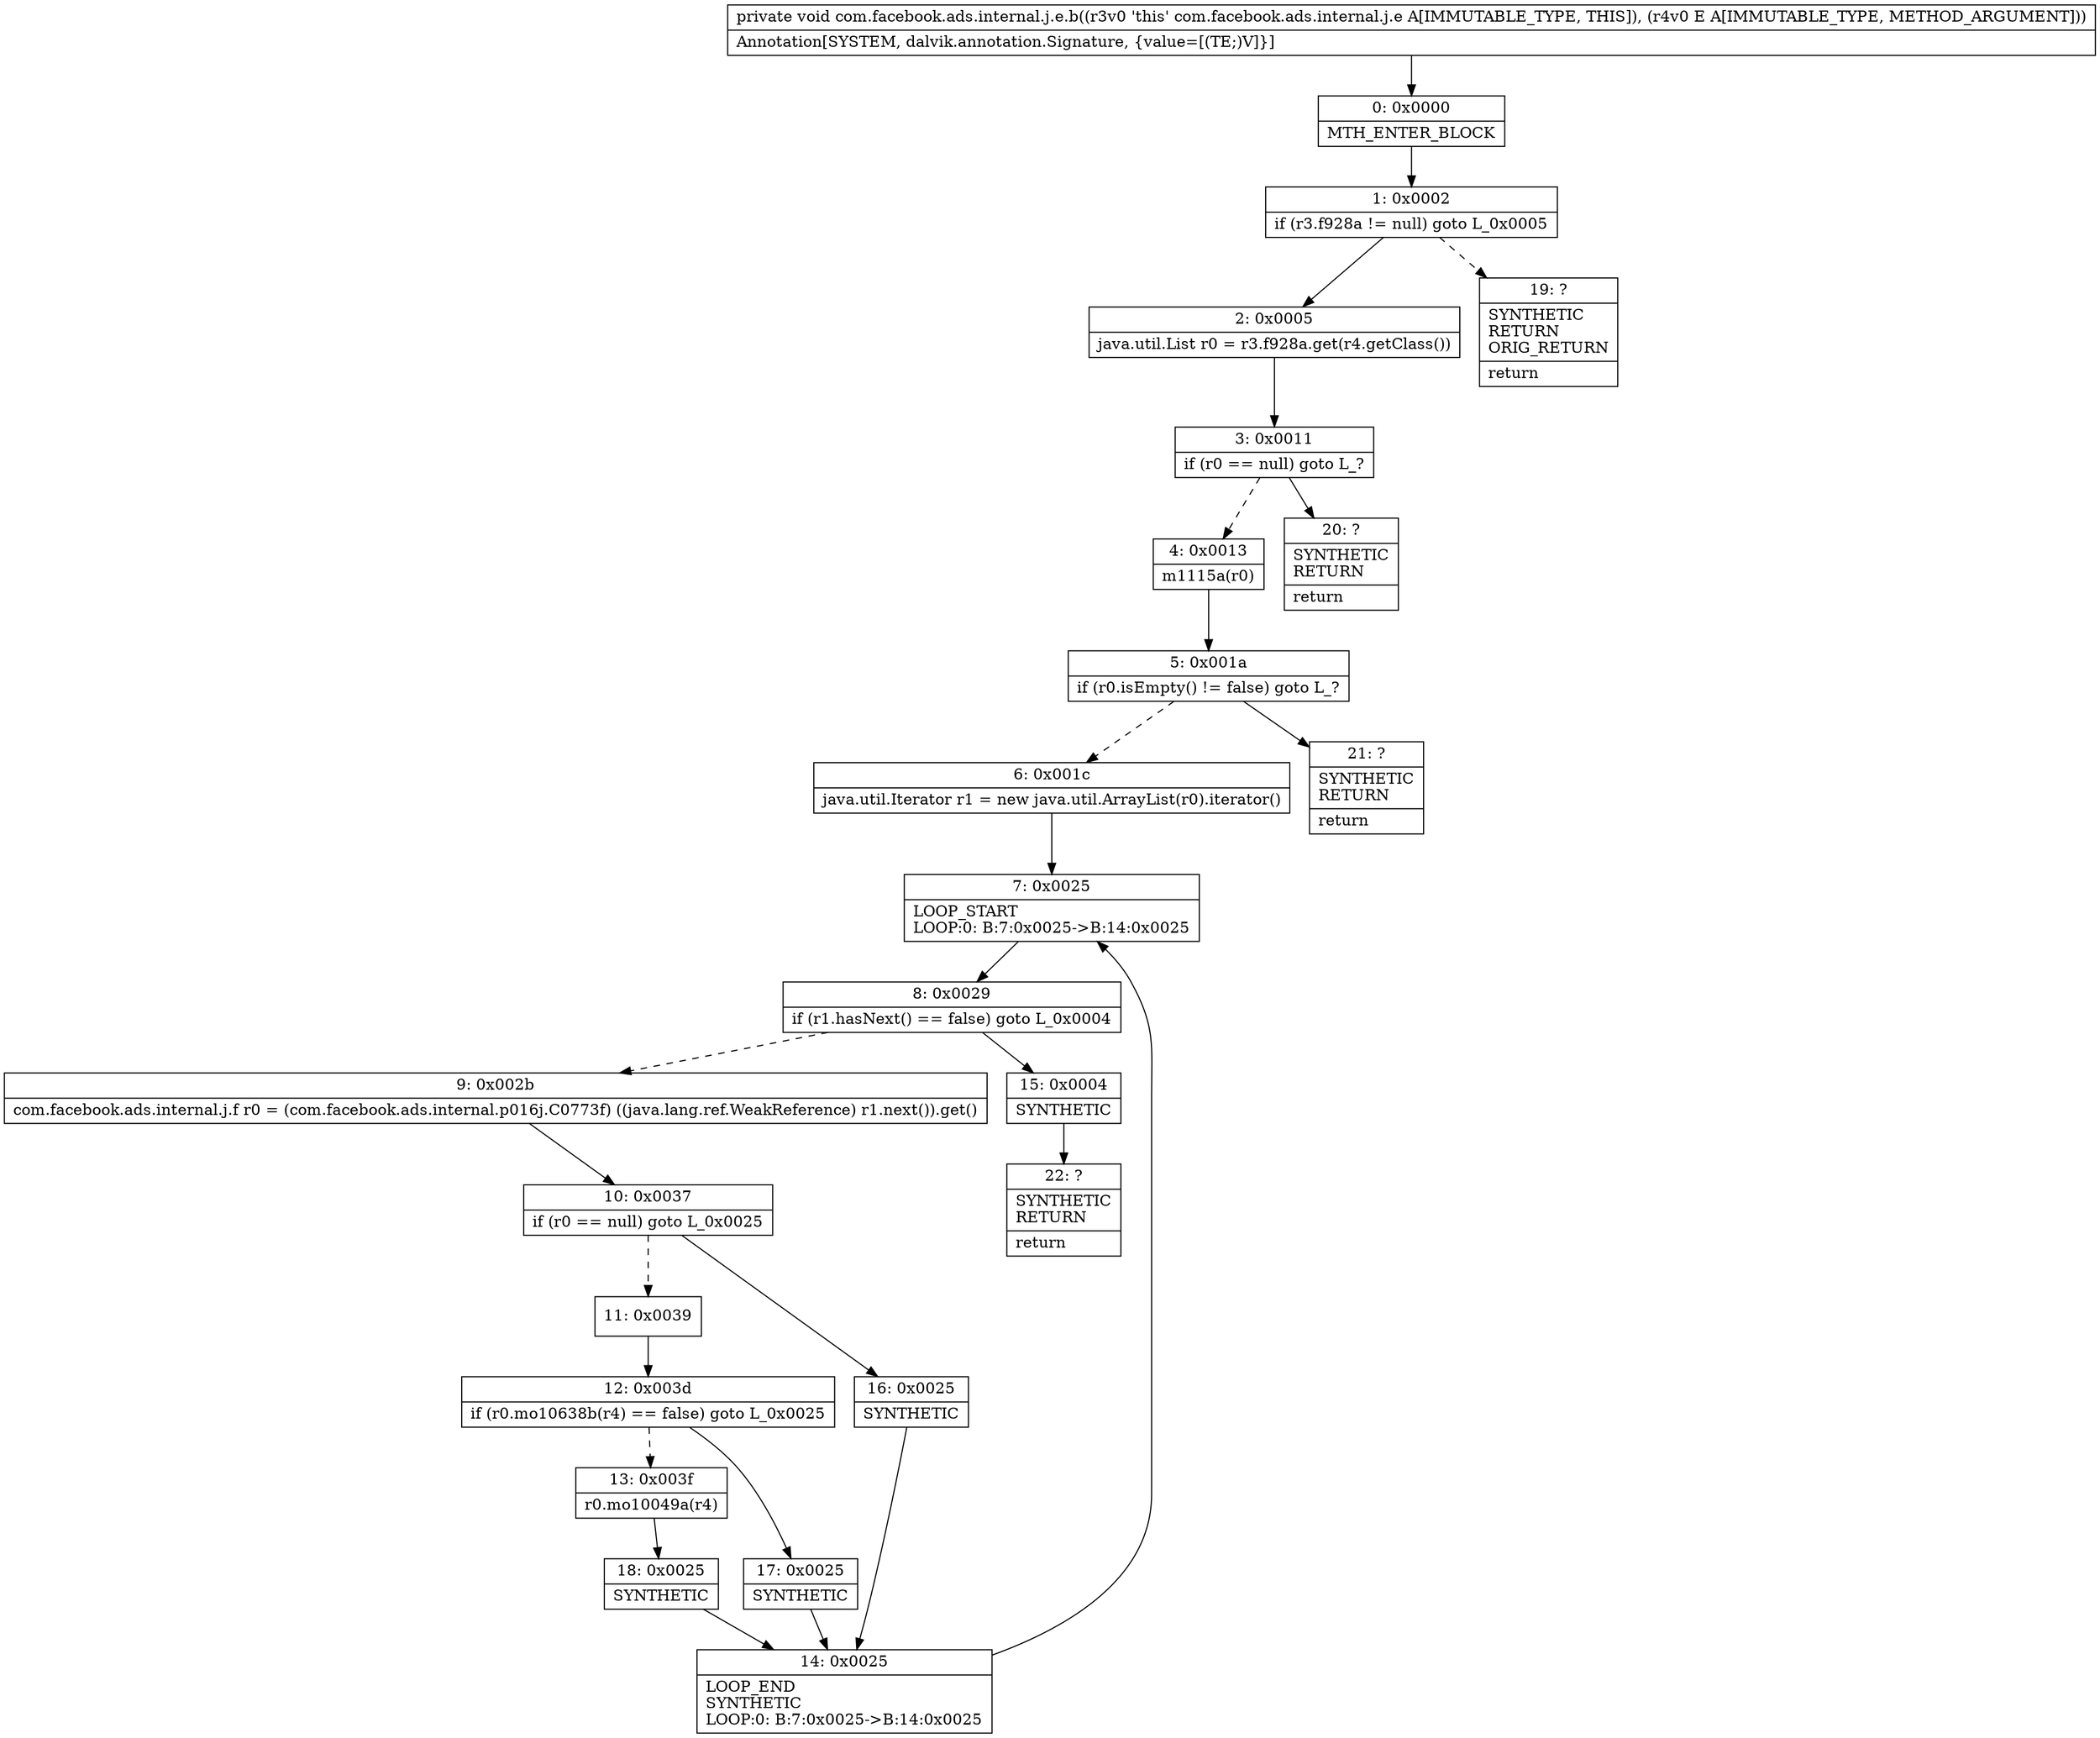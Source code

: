 digraph "CFG forcom.facebook.ads.internal.j.e.b(Lcom\/facebook\/ads\/internal\/j\/d;)V" {
Node_0 [shape=record,label="{0\:\ 0x0000|MTH_ENTER_BLOCK\l}"];
Node_1 [shape=record,label="{1\:\ 0x0002|if (r3.f928a != null) goto L_0x0005\l}"];
Node_2 [shape=record,label="{2\:\ 0x0005|java.util.List r0 = r3.f928a.get(r4.getClass())\l}"];
Node_3 [shape=record,label="{3\:\ 0x0011|if (r0 == null) goto L_?\l}"];
Node_4 [shape=record,label="{4\:\ 0x0013|m1115a(r0)\l}"];
Node_5 [shape=record,label="{5\:\ 0x001a|if (r0.isEmpty() != false) goto L_?\l}"];
Node_6 [shape=record,label="{6\:\ 0x001c|java.util.Iterator r1 = new java.util.ArrayList(r0).iterator()\l}"];
Node_7 [shape=record,label="{7\:\ 0x0025|LOOP_START\lLOOP:0: B:7:0x0025\-\>B:14:0x0025\l}"];
Node_8 [shape=record,label="{8\:\ 0x0029|if (r1.hasNext() == false) goto L_0x0004\l}"];
Node_9 [shape=record,label="{9\:\ 0x002b|com.facebook.ads.internal.j.f r0 = (com.facebook.ads.internal.p016j.C0773f) ((java.lang.ref.WeakReference) r1.next()).get()\l}"];
Node_10 [shape=record,label="{10\:\ 0x0037|if (r0 == null) goto L_0x0025\l}"];
Node_11 [shape=record,label="{11\:\ 0x0039}"];
Node_12 [shape=record,label="{12\:\ 0x003d|if (r0.mo10638b(r4) == false) goto L_0x0025\l}"];
Node_13 [shape=record,label="{13\:\ 0x003f|r0.mo10049a(r4)\l}"];
Node_14 [shape=record,label="{14\:\ 0x0025|LOOP_END\lSYNTHETIC\lLOOP:0: B:7:0x0025\-\>B:14:0x0025\l}"];
Node_15 [shape=record,label="{15\:\ 0x0004|SYNTHETIC\l}"];
Node_16 [shape=record,label="{16\:\ 0x0025|SYNTHETIC\l}"];
Node_17 [shape=record,label="{17\:\ 0x0025|SYNTHETIC\l}"];
Node_18 [shape=record,label="{18\:\ 0x0025|SYNTHETIC\l}"];
Node_19 [shape=record,label="{19\:\ ?|SYNTHETIC\lRETURN\lORIG_RETURN\l|return\l}"];
Node_20 [shape=record,label="{20\:\ ?|SYNTHETIC\lRETURN\l|return\l}"];
Node_21 [shape=record,label="{21\:\ ?|SYNTHETIC\lRETURN\l|return\l}"];
Node_22 [shape=record,label="{22\:\ ?|SYNTHETIC\lRETURN\l|return\l}"];
MethodNode[shape=record,label="{private void com.facebook.ads.internal.j.e.b((r3v0 'this' com.facebook.ads.internal.j.e A[IMMUTABLE_TYPE, THIS]), (r4v0 E A[IMMUTABLE_TYPE, METHOD_ARGUMENT]))  | Annotation[SYSTEM, dalvik.annotation.Signature, \{value=[(TE;)V]\}]\l}"];
MethodNode -> Node_0;
Node_0 -> Node_1;
Node_1 -> Node_2;
Node_1 -> Node_19[style=dashed];
Node_2 -> Node_3;
Node_3 -> Node_4[style=dashed];
Node_3 -> Node_20;
Node_4 -> Node_5;
Node_5 -> Node_6[style=dashed];
Node_5 -> Node_21;
Node_6 -> Node_7;
Node_7 -> Node_8;
Node_8 -> Node_9[style=dashed];
Node_8 -> Node_15;
Node_9 -> Node_10;
Node_10 -> Node_11[style=dashed];
Node_10 -> Node_16;
Node_11 -> Node_12;
Node_12 -> Node_13[style=dashed];
Node_12 -> Node_17;
Node_13 -> Node_18;
Node_14 -> Node_7;
Node_15 -> Node_22;
Node_16 -> Node_14;
Node_17 -> Node_14;
Node_18 -> Node_14;
}

